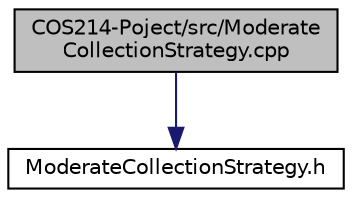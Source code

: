 digraph "COS214-Poject/src/ModerateCollectionStrategy.cpp"
{
 // LATEX_PDF_SIZE
  edge [fontname="Helvetica",fontsize="10",labelfontname="Helvetica",labelfontsize="10"];
  node [fontname="Helvetica",fontsize="10",shape=record];
  Node1 [label="COS214-Poject/src/Moderate\lCollectionStrategy.cpp",height=0.2,width=0.4,color="black", fillcolor="grey75", style="filled", fontcolor="black",tooltip=" "];
  Node1 -> Node2 [color="midnightblue",fontsize="10",style="solid"];
  Node2 [label="ModerateCollectionStrategy.h",height=0.2,width=0.4,color="black", fillcolor="white", style="filled",URL="$ModerateCollectionStrategy_8h.html",tooltip=" "];
}
